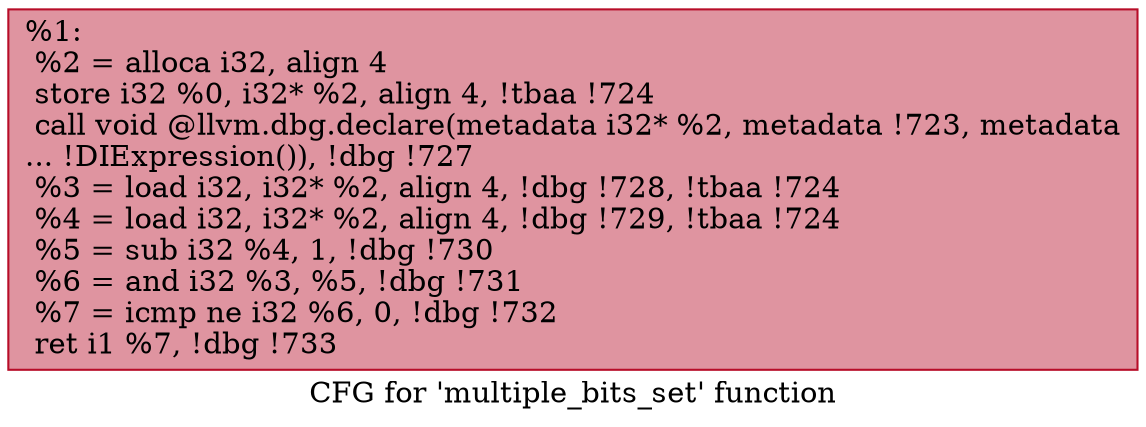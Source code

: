 digraph "CFG for 'multiple_bits_set' function" {
	label="CFG for 'multiple_bits_set' function";

	Node0x1830e90 [shape=record,color="#b70d28ff", style=filled, fillcolor="#b70d2870",label="{%1:\l  %2 = alloca i32, align 4\l  store i32 %0, i32* %2, align 4, !tbaa !724\l  call void @llvm.dbg.declare(metadata i32* %2, metadata !723, metadata\l... !DIExpression()), !dbg !727\l  %3 = load i32, i32* %2, align 4, !dbg !728, !tbaa !724\l  %4 = load i32, i32* %2, align 4, !dbg !729, !tbaa !724\l  %5 = sub i32 %4, 1, !dbg !730\l  %6 = and i32 %3, %5, !dbg !731\l  %7 = icmp ne i32 %6, 0, !dbg !732\l  ret i1 %7, !dbg !733\l}"];
}
